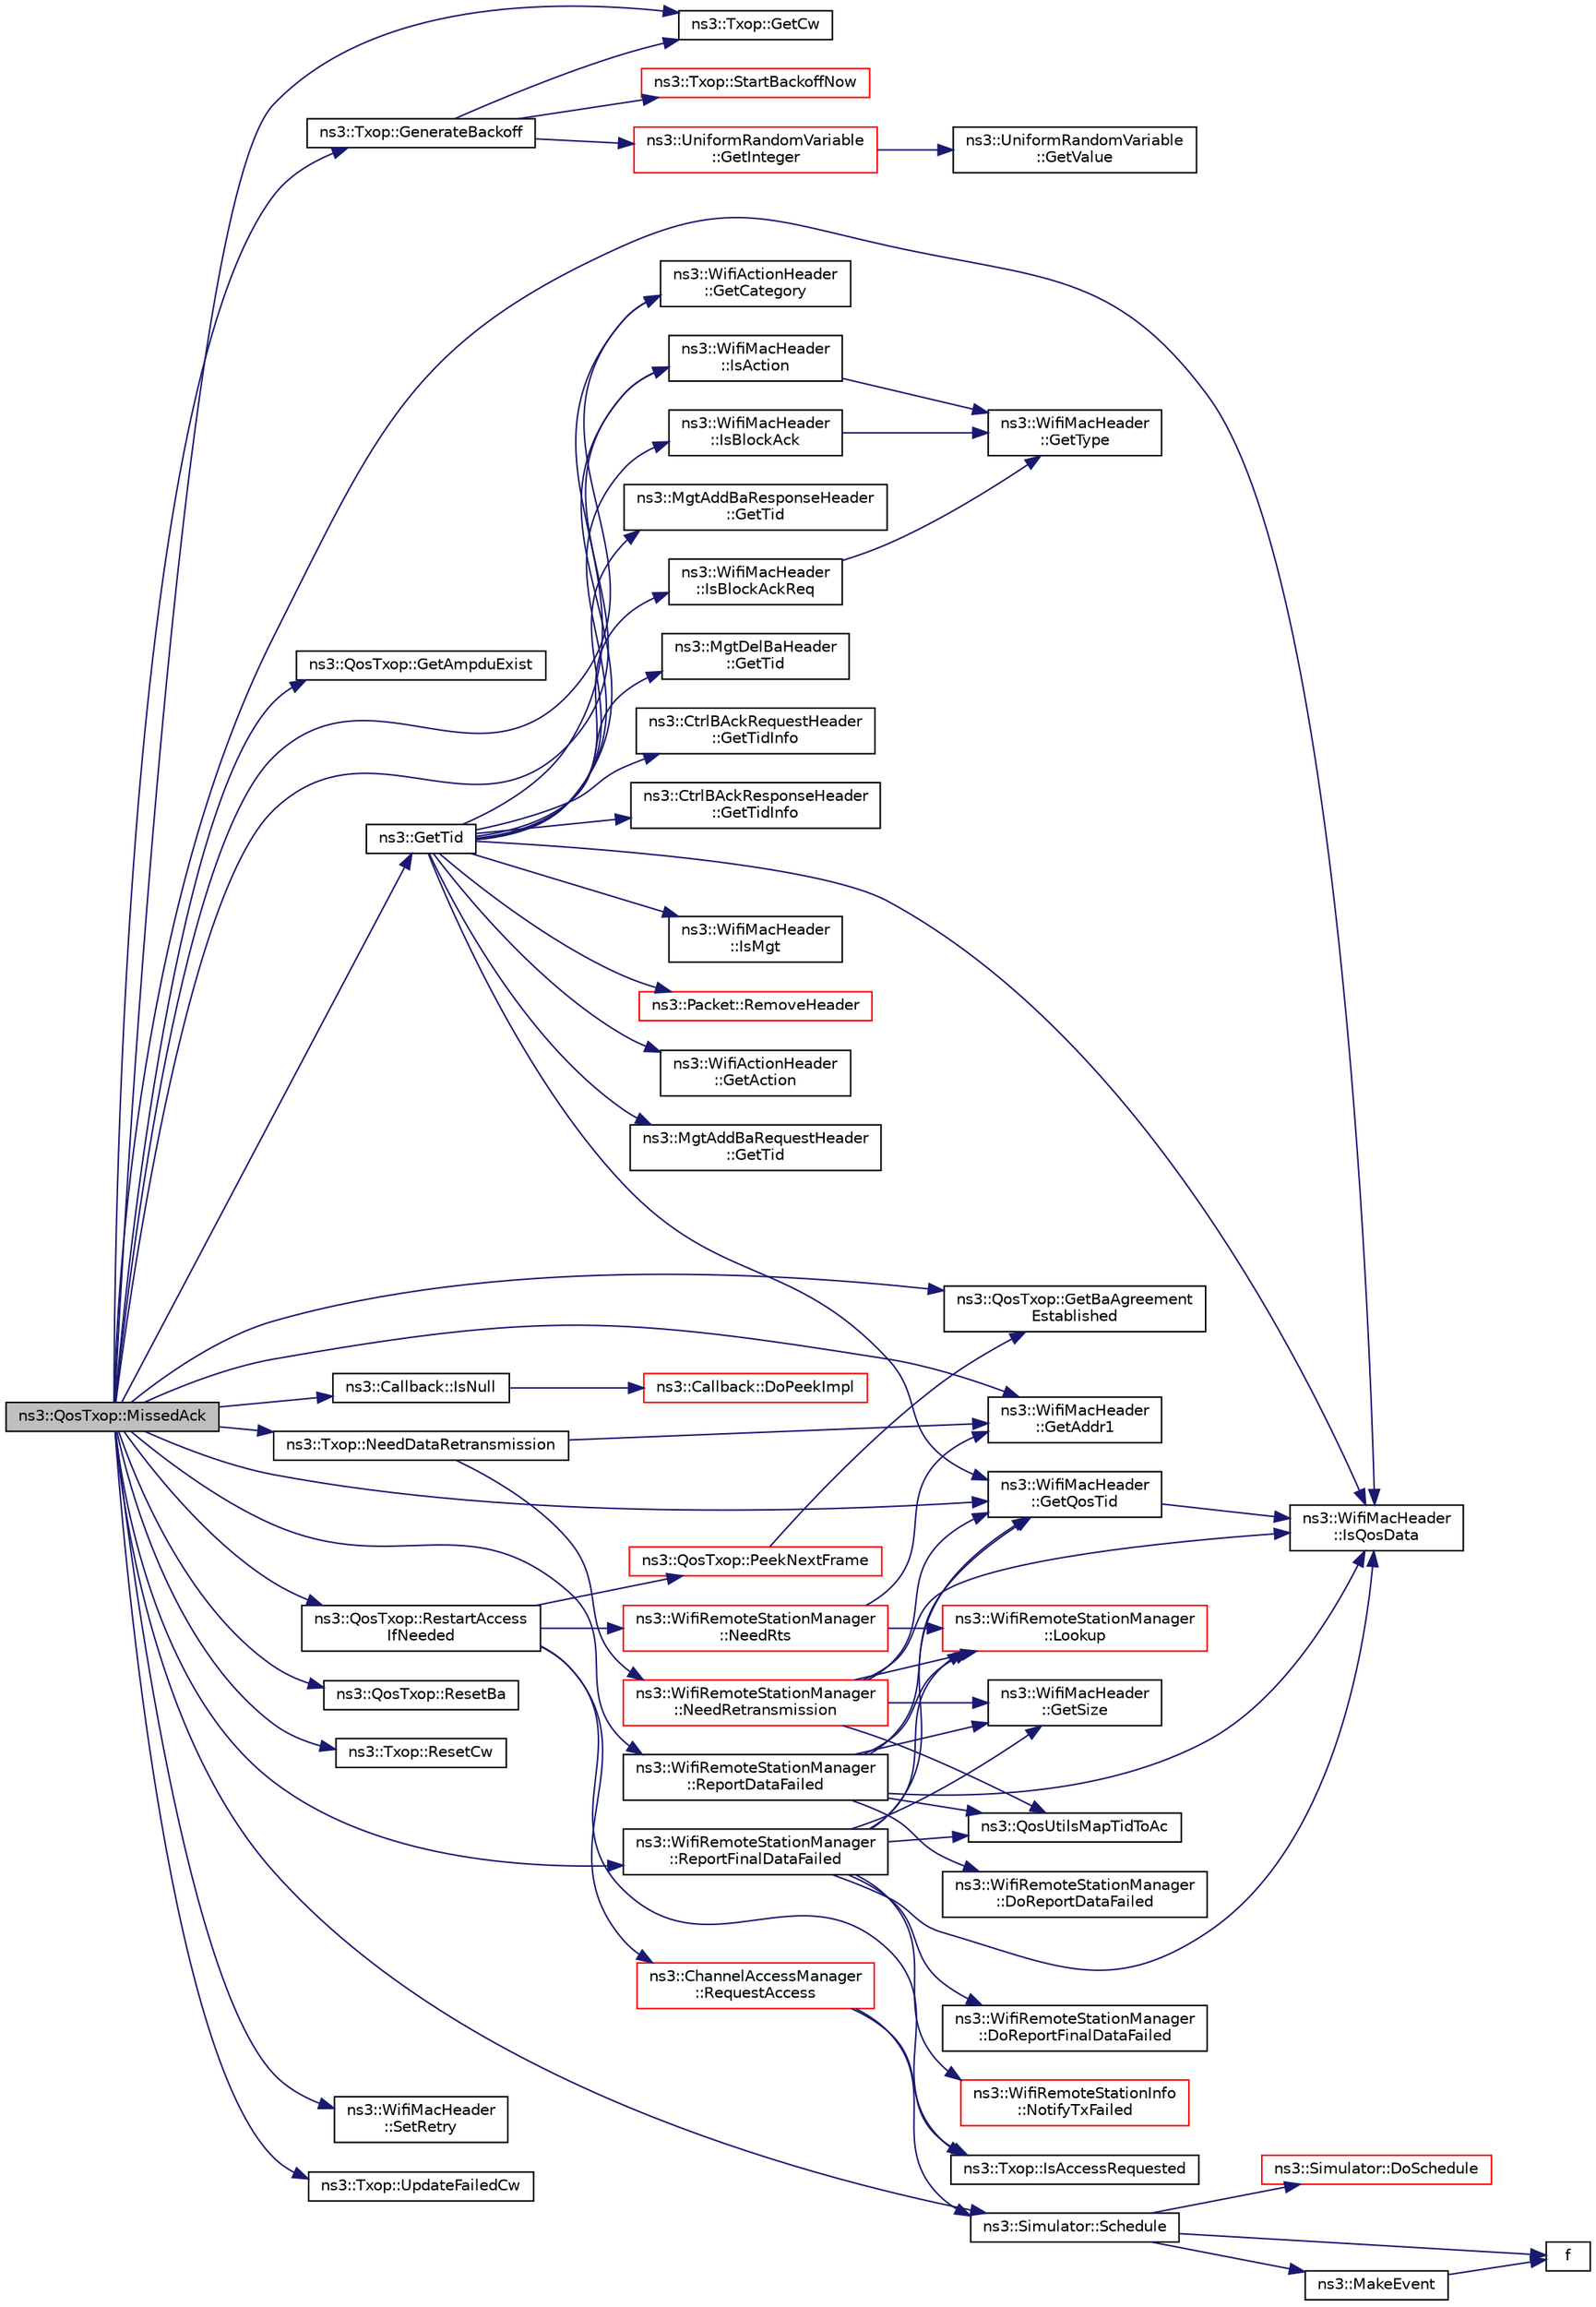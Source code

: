 digraph "ns3::QosTxop::MissedAck"
{
 // LATEX_PDF_SIZE
  edge [fontname="Helvetica",fontsize="10",labelfontname="Helvetica",labelfontsize="10"];
  node [fontname="Helvetica",fontsize="10",shape=record];
  rankdir="LR";
  Node1 [label="ns3::QosTxop::MissedAck",height=0.2,width=0.4,color="black", fillcolor="grey75", style="filled", fontcolor="black",tooltip="Event handler when an Ack is missed."];
  Node1 -> Node2 [color="midnightblue",fontsize="10",style="solid",fontname="Helvetica"];
  Node2 [label="ns3::Txop::GenerateBackoff",height=0.2,width=0.4,color="black", fillcolor="white", style="filled",URL="$classns3_1_1_txop.html#ae211c699c905b2186281923353ba0a26",tooltip="Generate a new backoff now."];
  Node2 -> Node3 [color="midnightblue",fontsize="10",style="solid",fontname="Helvetica"];
  Node3 [label="ns3::Txop::GetCw",height=0.2,width=0.4,color="black", fillcolor="white", style="filled",URL="$classns3_1_1_txop.html#a3b733c5a31045a10b5074f4ff8026a81",tooltip=" "];
  Node2 -> Node4 [color="midnightblue",fontsize="10",style="solid",fontname="Helvetica"];
  Node4 [label="ns3::UniformRandomVariable\l::GetInteger",height=0.2,width=0.4,color="red", fillcolor="white", style="filled",URL="$classns3_1_1_uniform_random_variable.html#ab7c7dedc88cb97e74418df2edc28a787",tooltip="Get the next random value, as an unsigned integer in the specified range ."];
  Node4 -> Node5 [color="midnightblue",fontsize="10",style="solid",fontname="Helvetica"];
  Node5 [label="ns3::UniformRandomVariable\l::GetValue",height=0.2,width=0.4,color="black", fillcolor="white", style="filled",URL="$classns3_1_1_uniform_random_variable.html#a94ee6d8ac3da40b14ac7cc64e75c55df",tooltip="Get the next random value as a double drawn from the distribution."];
  Node2 -> Node8 [color="midnightblue",fontsize="10",style="solid",fontname="Helvetica"];
  Node8 [label="ns3::Txop::StartBackoffNow",height=0.2,width=0.4,color="red", fillcolor="white", style="filled",URL="$classns3_1_1_txop.html#ad63eb9d04c01d5a3b7568cbb182fdf1d",tooltip=" "];
  Node1 -> Node60 [color="midnightblue",fontsize="10",style="solid",fontname="Helvetica"];
  Node60 [label="ns3::WifiMacHeader\l::GetAddr1",height=0.2,width=0.4,color="black", fillcolor="white", style="filled",URL="$classns3_1_1_wifi_mac_header.html#aa1c4acbda4ace9f7a920c97d71bdd097",tooltip="Return the address in the Address 1 field."];
  Node1 -> Node61 [color="midnightblue",fontsize="10",style="solid",fontname="Helvetica"];
  Node61 [label="ns3::QosTxop::GetAmpduExist",height=0.2,width=0.4,color="black", fillcolor="white", style="filled",URL="$classns3_1_1_qos_txop.html#a86eaae42fd217f64f98b6e27f5d6b56b",tooltip="Return whether A-MPDU is used to transmit data to a peer station."];
  Node1 -> Node62 [color="midnightblue",fontsize="10",style="solid",fontname="Helvetica"];
  Node62 [label="ns3::QosTxop::GetBaAgreement\lEstablished",height=0.2,width=0.4,color="black", fillcolor="white", style="filled",URL="$classns3_1_1_qos_txop.html#a98e743abd09cf221033357e70aa24b5a",tooltip=" "];
  Node1 -> Node63 [color="midnightblue",fontsize="10",style="solid",fontname="Helvetica"];
  Node63 [label="ns3::WifiActionHeader\l::GetCategory",height=0.2,width=0.4,color="black", fillcolor="white", style="filled",URL="$classns3_1_1_wifi_action_header.html#a6770270aecf8921377529d1c16cc10f2",tooltip="Return the category value."];
  Node1 -> Node3 [color="midnightblue",fontsize="10",style="solid",fontname="Helvetica"];
  Node1 -> Node64 [color="midnightblue",fontsize="10",style="solid",fontname="Helvetica"];
  Node64 [label="ns3::WifiMacHeader\l::GetQosTid",height=0.2,width=0.4,color="black", fillcolor="white", style="filled",URL="$classns3_1_1_wifi_mac_header.html#a07391fd5b12f7a90fe55325fcccc8e3a",tooltip="Return the Traffic ID of a QoS header."];
  Node64 -> Node65 [color="midnightblue",fontsize="10",style="solid",fontname="Helvetica"];
  Node65 [label="ns3::WifiMacHeader\l::IsQosData",height=0.2,width=0.4,color="black", fillcolor="white", style="filled",URL="$classns3_1_1_wifi_mac_header.html#a368b97ef91b953af76794112fd3681c2",tooltip="Return true if the Type is DATA and Subtype is one of the possible values for QoS Data."];
  Node1 -> Node66 [color="midnightblue",fontsize="10",style="solid",fontname="Helvetica"];
  Node66 [label="ns3::GetTid",height=0.2,width=0.4,color="black", fillcolor="white", style="filled",URL="$group__wifi.html#ga92cc18e2c5aa6bed3728860bbad76ff8",tooltip="Extraction operator for TypeId."];
  Node66 -> Node67 [color="midnightblue",fontsize="10",style="solid",fontname="Helvetica"];
  Node67 [label="ns3::WifiActionHeader\l::GetAction",height=0.2,width=0.4,color="black", fillcolor="white", style="filled",URL="$classns3_1_1_wifi_action_header.html#a9ec1872abca36121927fb83c837a4966",tooltip="Return the action value."];
  Node66 -> Node63 [color="midnightblue",fontsize="10",style="solid",fontname="Helvetica"];
  Node66 -> Node64 [color="midnightblue",fontsize="10",style="solid",fontname="Helvetica"];
  Node66 -> Node68 [color="midnightblue",fontsize="10",style="solid",fontname="Helvetica"];
  Node68 [label="ns3::MgtAddBaRequestHeader\l::GetTid",height=0.2,width=0.4,color="black", fillcolor="white", style="filled",URL="$classns3_1_1_mgt_add_ba_request_header.html#ac59327262813ff62ed25ff6cc61b35b0",tooltip="Return the Traffic ID (TID)."];
  Node66 -> Node69 [color="midnightblue",fontsize="10",style="solid",fontname="Helvetica"];
  Node69 [label="ns3::MgtAddBaResponseHeader\l::GetTid",height=0.2,width=0.4,color="black", fillcolor="white", style="filled",URL="$classns3_1_1_mgt_add_ba_response_header.html#ac6a22733d007a7f6d46b7d247d72999a",tooltip="Return the Traffic ID (TID)."];
  Node66 -> Node70 [color="midnightblue",fontsize="10",style="solid",fontname="Helvetica"];
  Node70 [label="ns3::MgtDelBaHeader\l::GetTid",height=0.2,width=0.4,color="black", fillcolor="white", style="filled",URL="$classns3_1_1_mgt_del_ba_header.html#a1901661e80c91f9c8bfdea89ff56a800",tooltip="Return the Traffic ID (TID)."];
  Node66 -> Node71 [color="midnightblue",fontsize="10",style="solid",fontname="Helvetica"];
  Node71 [label="ns3::CtrlBAckRequestHeader\l::GetTidInfo",height=0.2,width=0.4,color="black", fillcolor="white", style="filled",URL="$classns3_1_1_ctrl_b_ack_request_header.html#a884fbe9f6ba028fb3dde88fe31ba6bab",tooltip="Return the Traffic ID (TID)."];
  Node66 -> Node72 [color="midnightblue",fontsize="10",style="solid",fontname="Helvetica"];
  Node72 [label="ns3::CtrlBAckResponseHeader\l::GetTidInfo",height=0.2,width=0.4,color="black", fillcolor="white", style="filled",URL="$classns3_1_1_ctrl_b_ack_response_header.html#aefa3bb6b1b90f1b8db3fd3770b012e07",tooltip="Return the Traffic ID (TID)."];
  Node66 -> Node73 [color="midnightblue",fontsize="10",style="solid",fontname="Helvetica"];
  Node73 [label="ns3::WifiMacHeader\l::IsAction",height=0.2,width=0.4,color="black", fillcolor="white", style="filled",URL="$classns3_1_1_wifi_mac_header.html#a940491cedf184f20c615215d7b15746a",tooltip="Return true if the header is an Action header."];
  Node73 -> Node74 [color="midnightblue",fontsize="10",style="solid",fontname="Helvetica"];
  Node74 [label="ns3::WifiMacHeader\l::GetType",height=0.2,width=0.4,color="black", fillcolor="white", style="filled",URL="$classns3_1_1_wifi_mac_header.html#ac602baa163798e5da4945338dd5ef9b5",tooltip="Return the type (enum WifiMacType)"];
  Node66 -> Node75 [color="midnightblue",fontsize="10",style="solid",fontname="Helvetica"];
  Node75 [label="ns3::WifiMacHeader\l::IsBlockAck",height=0.2,width=0.4,color="black", fillcolor="white", style="filled",URL="$classns3_1_1_wifi_mac_header.html#a16f7fffa3791bb30ab760a98ec54afba",tooltip="Return true if the header is a BlockAck header."];
  Node75 -> Node74 [color="midnightblue",fontsize="10",style="solid",fontname="Helvetica"];
  Node66 -> Node76 [color="midnightblue",fontsize="10",style="solid",fontname="Helvetica"];
  Node76 [label="ns3::WifiMacHeader\l::IsBlockAckReq",height=0.2,width=0.4,color="black", fillcolor="white", style="filled",URL="$classns3_1_1_wifi_mac_header.html#a97830b03ca05944b92bff4defed50716",tooltip="Return true if the header is a BlockAckRequest header."];
  Node76 -> Node74 [color="midnightblue",fontsize="10",style="solid",fontname="Helvetica"];
  Node66 -> Node77 [color="midnightblue",fontsize="10",style="solid",fontname="Helvetica"];
  Node77 [label="ns3::WifiMacHeader\l::IsMgt",height=0.2,width=0.4,color="black", fillcolor="white", style="filled",URL="$classns3_1_1_wifi_mac_header.html#a9e27e439b0ef655ac9598f45218364bd",tooltip="Return true if the Type is Management."];
  Node66 -> Node65 [color="midnightblue",fontsize="10",style="solid",fontname="Helvetica"];
  Node66 -> Node78 [color="midnightblue",fontsize="10",style="solid",fontname="Helvetica"];
  Node78 [label="ns3::Packet::RemoveHeader",height=0.2,width=0.4,color="red", fillcolor="white", style="filled",URL="$classns3_1_1_packet.html#a0961eccf975d75f902d40956c93ba63e",tooltip="Deserialize and remove the header from the internal buffer."];
  Node1 -> Node73 [color="midnightblue",fontsize="10",style="solid",fontname="Helvetica"];
  Node1 -> Node93 [color="midnightblue",fontsize="10",style="solid",fontname="Helvetica"];
  Node93 [label="ns3::Callback::IsNull",height=0.2,width=0.4,color="black", fillcolor="white", style="filled",URL="$classns3_1_1_callback.html#a42eb007ca42c35b96daa497d6d42d5f2",tooltip="Check for null implementation."];
  Node93 -> Node94 [color="midnightblue",fontsize="10",style="solid",fontname="Helvetica"];
  Node94 [label="ns3::Callback::DoPeekImpl",height=0.2,width=0.4,color="red", fillcolor="white", style="filled",URL="$classns3_1_1_callback.html#a82de10d58e899c61aec3867f9b1f2f33",tooltip=" "];
  Node1 -> Node65 [color="midnightblue",fontsize="10",style="solid",fontname="Helvetica"];
  Node1 -> Node96 [color="midnightblue",fontsize="10",style="solid",fontname="Helvetica"];
  Node96 [label="ns3::Txop::NeedDataRetransmission",height=0.2,width=0.4,color="black", fillcolor="white", style="filled",URL="$classns3_1_1_txop.html#a71069daa23948ecf392c3bcc4a1f1bea",tooltip="Check if Data should be re-transmitted if Ack was missed."];
  Node96 -> Node60 [color="midnightblue",fontsize="10",style="solid",fontname="Helvetica"];
  Node96 -> Node97 [color="midnightblue",fontsize="10",style="solid",fontname="Helvetica"];
  Node97 [label="ns3::WifiRemoteStationManager\l::NeedRetransmission",height=0.2,width=0.4,color="red", fillcolor="white", style="filled",URL="$classns3_1_1_wifi_remote_station_manager.html#ac24b2a5ed13948487c8e11392e96432d",tooltip=" "];
  Node97 -> Node64 [color="midnightblue",fontsize="10",style="solid",fontname="Helvetica"];
  Node97 -> Node99 [color="midnightblue",fontsize="10",style="solid",fontname="Helvetica"];
  Node99 [label="ns3::WifiMacHeader\l::GetSize",height=0.2,width=0.4,color="black", fillcolor="white", style="filled",URL="$classns3_1_1_wifi_mac_header.html#a5330ccda676bc7348bc633acc67df8fc",tooltip="Return the size of the WifiMacHeader in octets."];
  Node97 -> Node65 [color="midnightblue",fontsize="10",style="solid",fontname="Helvetica"];
  Node97 -> Node100 [color="midnightblue",fontsize="10",style="solid",fontname="Helvetica"];
  Node100 [label="ns3::WifiRemoteStationManager\l::Lookup",height=0.2,width=0.4,color="red", fillcolor="white", style="filled",URL="$classns3_1_1_wifi_remote_station_manager.html#a230ec2422481af84c0e2a8dcc1ccb630",tooltip="Return the station associated with the given address."];
  Node97 -> Node110 [color="midnightblue",fontsize="10",style="solid",fontname="Helvetica"];
  Node110 [label="ns3::QosUtilsMapTidToAc",height=0.2,width=0.4,color="black", fillcolor="white", style="filled",URL="$group__wifi.html#ga4e36efcff6dd83eaee42e1af0de43d48",tooltip="Maps TID (Traffic ID) to Access classes."];
  Node1 -> Node111 [color="midnightblue",fontsize="10",style="solid",fontname="Helvetica"];
  Node111 [label="ns3::WifiRemoteStationManager\l::ReportDataFailed",height=0.2,width=0.4,color="black", fillcolor="white", style="filled",URL="$classns3_1_1_wifi_remote_station_manager.html#a72e9ae49b100642768fb7fcfdb573fc9",tooltip="Should be invoked whenever the AckTimeout associated to a transmission attempt expires."];
  Node111 -> Node112 [color="midnightblue",fontsize="10",style="solid",fontname="Helvetica"];
  Node112 [label="ns3::WifiRemoteStationManager\l::DoReportDataFailed",height=0.2,width=0.4,color="black", fillcolor="white", style="filled",URL="$classns3_1_1_wifi_remote_station_manager.html#a38a4401b6232cb547f5a85337e02b12c",tooltip="This method is a pure virtual method that must be implemented by the sub-class."];
  Node111 -> Node64 [color="midnightblue",fontsize="10",style="solid",fontname="Helvetica"];
  Node111 -> Node99 [color="midnightblue",fontsize="10",style="solid",fontname="Helvetica"];
  Node111 -> Node65 [color="midnightblue",fontsize="10",style="solid",fontname="Helvetica"];
  Node111 -> Node100 [color="midnightblue",fontsize="10",style="solid",fontname="Helvetica"];
  Node111 -> Node110 [color="midnightblue",fontsize="10",style="solid",fontname="Helvetica"];
  Node1 -> Node113 [color="midnightblue",fontsize="10",style="solid",fontname="Helvetica"];
  Node113 [label="ns3::WifiRemoteStationManager\l::ReportFinalDataFailed",height=0.2,width=0.4,color="black", fillcolor="white", style="filled",URL="$classns3_1_1_wifi_remote_station_manager.html#a621a2da15b2214508d25112bac59e746",tooltip="Should be invoked after calling ReportDataFailed if NeedRetransmission returns false."];
  Node113 -> Node114 [color="midnightblue",fontsize="10",style="solid",fontname="Helvetica"];
  Node114 [label="ns3::WifiRemoteStationManager\l::DoReportFinalDataFailed",height=0.2,width=0.4,color="black", fillcolor="white", style="filled",URL="$classns3_1_1_wifi_remote_station_manager.html#a32e2a7a9f651b5224b5c037c14598cf7",tooltip="This method is a pure virtual method that must be implemented by the sub-class."];
  Node113 -> Node64 [color="midnightblue",fontsize="10",style="solid",fontname="Helvetica"];
  Node113 -> Node99 [color="midnightblue",fontsize="10",style="solid",fontname="Helvetica"];
  Node113 -> Node65 [color="midnightblue",fontsize="10",style="solid",fontname="Helvetica"];
  Node113 -> Node100 [color="midnightblue",fontsize="10",style="solid",fontname="Helvetica"];
  Node113 -> Node115 [color="midnightblue",fontsize="10",style="solid",fontname="Helvetica"];
  Node115 [label="ns3::WifiRemoteStationInfo\l::NotifyTxFailed",height=0.2,width=0.4,color="red", fillcolor="white", style="filled",URL="$classns3_1_1_wifi_remote_station_info.html#ade8b3dfb4424924c828c7aad0d56a849",tooltip="Updates average frame error rate when final data or RTS has failed."];
  Node113 -> Node110 [color="midnightblue",fontsize="10",style="solid",fontname="Helvetica"];
  Node1 -> Node118 [color="midnightblue",fontsize="10",style="solid",fontname="Helvetica"];
  Node118 [label="ns3::QosTxop::ResetBa",height=0.2,width=0.4,color="black", fillcolor="white", style="filled",URL="$classns3_1_1_qos_txop.html#a9f7918200107e3939660ccb7fdef7b93",tooltip="Reset BA agreement after BA negotiation failed."];
  Node1 -> Node119 [color="midnightblue",fontsize="10",style="solid",fontname="Helvetica"];
  Node119 [label="ns3::Txop::ResetCw",height=0.2,width=0.4,color="black", fillcolor="white", style="filled",URL="$classns3_1_1_txop.html#ab9b1e87f2012e04279b960eb209a94af",tooltip="Update the value of the CW variable to take into account a transmission success or a transmission abo..."];
  Node1 -> Node120 [color="midnightblue",fontsize="10",style="solid",fontname="Helvetica"];
  Node120 [label="ns3::QosTxop::RestartAccess\lIfNeeded",height=0.2,width=0.4,color="black", fillcolor="white", style="filled",URL="$classns3_1_1_qos_txop.html#a3d5d94d486873862978c1fde6e295422",tooltip="Restart access request if needed."];
  Node120 -> Node121 [color="midnightblue",fontsize="10",style="solid",fontname="Helvetica"];
  Node121 [label="ns3::Txop::IsAccessRequested",height=0.2,width=0.4,color="black", fillcolor="white", style="filled",URL="$classns3_1_1_txop.html#a059dde2be359c89c2b9b38cd191f7eee",tooltip=" "];
  Node120 -> Node122 [color="midnightblue",fontsize="10",style="solid",fontname="Helvetica"];
  Node122 [label="ns3::WifiRemoteStationManager\l::NeedRts",height=0.2,width=0.4,color="red", fillcolor="white", style="filled",URL="$classns3_1_1_wifi_remote_station_manager.html#a39ace4bf721e87a345bcd650f990ae3c",tooltip=" "];
  Node122 -> Node60 [color="midnightblue",fontsize="10",style="solid",fontname="Helvetica"];
  Node122 -> Node100 [color="midnightblue",fontsize="10",style="solid",fontname="Helvetica"];
  Node120 -> Node156 [color="midnightblue",fontsize="10",style="solid",fontname="Helvetica"];
  Node156 [label="ns3::QosTxop::PeekNextFrame",height=0.2,width=0.4,color="red", fillcolor="white", style="filled",URL="$classns3_1_1_qos_txop.html#ab3593f49a4393ec17d161f67343d7377",tooltip="Peek the next frame to transmit to the given receiver and of the given TID from the block ack manager..."];
  Node156 -> Node62 [color="midnightblue",fontsize="10",style="solid",fontname="Helvetica"];
  Node120 -> Node167 [color="midnightblue",fontsize="10",style="solid",fontname="Helvetica"];
  Node167 [label="ns3::ChannelAccessManager\l::RequestAccess",height=0.2,width=0.4,color="red", fillcolor="white", style="filled",URL="$classns3_1_1_channel_access_manager.html#abb772d23a9ee81e9b6ce46b3aefc67a8",tooltip=" "];
  Node167 -> Node121 [color="midnightblue",fontsize="10",style="solid",fontname="Helvetica"];
  Node167 -> Node224 [color="midnightblue",fontsize="10",style="solid",fontname="Helvetica"];
  Node224 [label="ns3::Simulator::Schedule",height=0.2,width=0.4,color="black", fillcolor="white", style="filled",URL="$classns3_1_1_simulator.html#a3da7d28335c8ac0e3e86781f766df241",tooltip="Schedule an event to expire after delay."];
  Node224 -> Node225 [color="midnightblue",fontsize="10",style="solid",fontname="Helvetica"];
  Node225 [label="ns3::Simulator::DoSchedule",height=0.2,width=0.4,color="red", fillcolor="white", style="filled",URL="$classns3_1_1_simulator.html#a47af23973938819bdc89cb2807e09ed5",tooltip="Implementation of the various Schedule methods."];
  Node224 -> Node234 [color="midnightblue",fontsize="10",style="solid",fontname="Helvetica"];
  Node234 [label="f",height=0.2,width=0.4,color="black", fillcolor="white", style="filled",URL="$80211b_8c.html#ae7ffc1a8f84fa47a0812b2f2b9627132",tooltip=" "];
  Node224 -> Node235 [color="midnightblue",fontsize="10",style="solid",fontname="Helvetica"];
  Node235 [label="ns3::MakeEvent",height=0.2,width=0.4,color="black", fillcolor="white", style="filled",URL="$group__makeeventfnptr.html#ga289a28a2497c18a9bd299e5e2014094b",tooltip="Make an EventImpl from a function pointer taking varying numbers of arguments."];
  Node235 -> Node234 [color="midnightblue",fontsize="10",style="solid",fontname="Helvetica"];
  Node1 -> Node224 [color="midnightblue",fontsize="10",style="solid",fontname="Helvetica"];
  Node1 -> Node240 [color="midnightblue",fontsize="10",style="solid",fontname="Helvetica"];
  Node240 [label="ns3::WifiMacHeader\l::SetRetry",height=0.2,width=0.4,color="black", fillcolor="white", style="filled",URL="$classns3_1_1_wifi_mac_header.html#a885db0be16b199a3e40388c0a70f2f99",tooltip="Set the Retry bit in the Frame Control field."];
  Node1 -> Node241 [color="midnightblue",fontsize="10",style="solid",fontname="Helvetica"];
  Node241 [label="ns3::Txop::UpdateFailedCw",height=0.2,width=0.4,color="black", fillcolor="white", style="filled",URL="$classns3_1_1_txop.html#a2453ae13e675283fcccd6375b19a4afb",tooltip="Update the value of the CW variable to take into account a transmission failure."];
}

